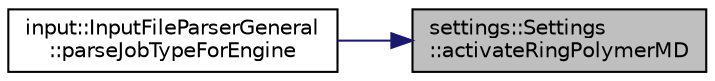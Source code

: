 digraph "settings::Settings::activateRingPolymerMD"
{
 // LATEX_PDF_SIZE
  edge [fontname="Helvetica",fontsize="10",labelfontname="Helvetica",labelfontsize="10"];
  node [fontname="Helvetica",fontsize="10",shape=record];
  rankdir="RL";
  Node1 [label="settings::Settings\l::activateRingPolymerMD",height=0.2,width=0.4,color="black", fillcolor="grey75", style="filled", fontcolor="black",tooltip=" "];
  Node1 -> Node2 [dir="back",color="midnightblue",fontsize="10",style="solid",fontname="Helvetica"];
  Node2 [label="input::InputFileParserGeneral\l::parseJobTypeForEngine",height=0.2,width=0.4,color="black", fillcolor="white", style="filled",URL="$classinput_1_1InputFileParserGeneral.html#a35ab4ceaab9cd47cf9a5eaf304173c0f",tooltip="parse jobtype of simulation and set it in settings and reset engine unique_ptr"];
}
